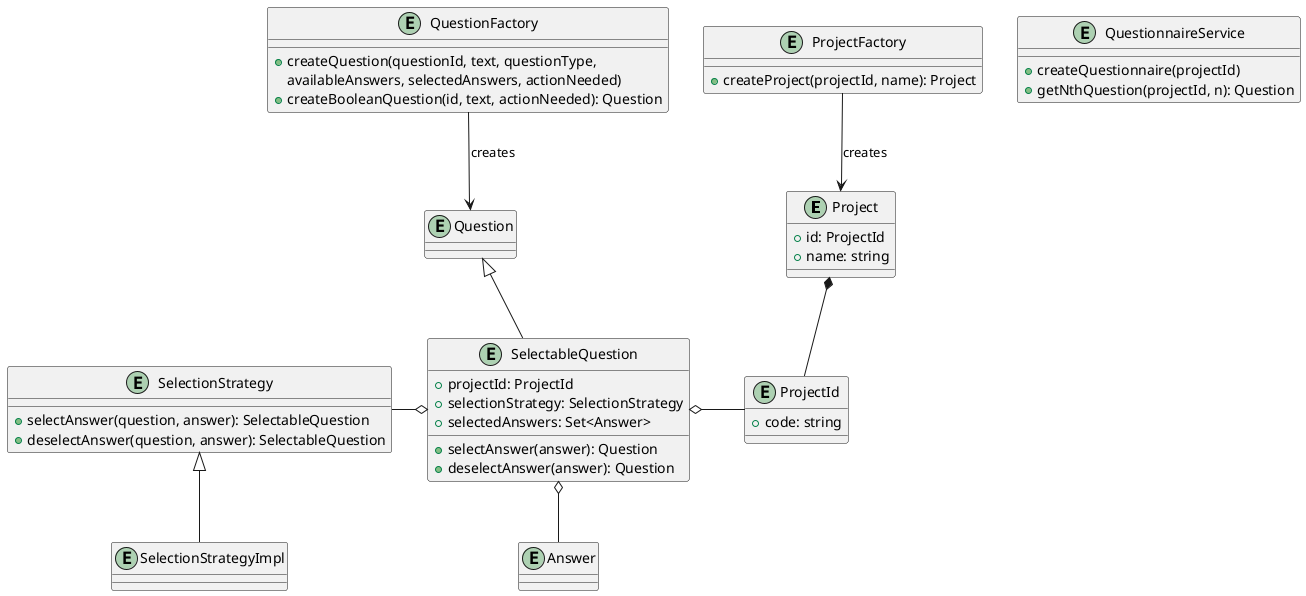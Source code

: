 @startuml

entity Project {
  +id: ProjectId
  +name: string
}

entity ProjectId {
  +code: string
}

entity Answer {
}

entity Question {
}

entity SelectableQuestion {
  +projectId: ProjectId
  +selectionStrategy: SelectionStrategy
  +selectedAnswers: Set<Answer>
  +selectAnswer(answer): Question
  +deselectAnswer(answer): Question
}

entity SelectionStrategy {
  +selectAnswer(question, answer): SelectableQuestion
  +deselectAnswer(question, answer): SelectableQuestion
}

entity SelectionStrategyImpl {
}

entity ProjectFactory {
  +createProject(projectId, name): Project
}

entity QuestionFactory {
  +createQuestion(questionId, text, questionType,
  availableAnswers, selectedAnswers, actionNeeded)
  +createBooleanQuestion(id, text, actionNeeded): Question
}

entity QuestionnaireService {
  +createQuestionnaire(projectId)
  +getNthQuestion(projectId, n): Question
}

Project *-- ProjectId
ProjectFactory --> Project : creates
QuestionFactory --> Question : creates
SelectableQuestion -up-|> Question
SelectableQuestion o- ProjectId
SelectableQuestion o-- Answer
SelectionStrategy -right-o SelectableQuestion
SelectionStrategyImpl -up-|> SelectionStrategy


@enduml